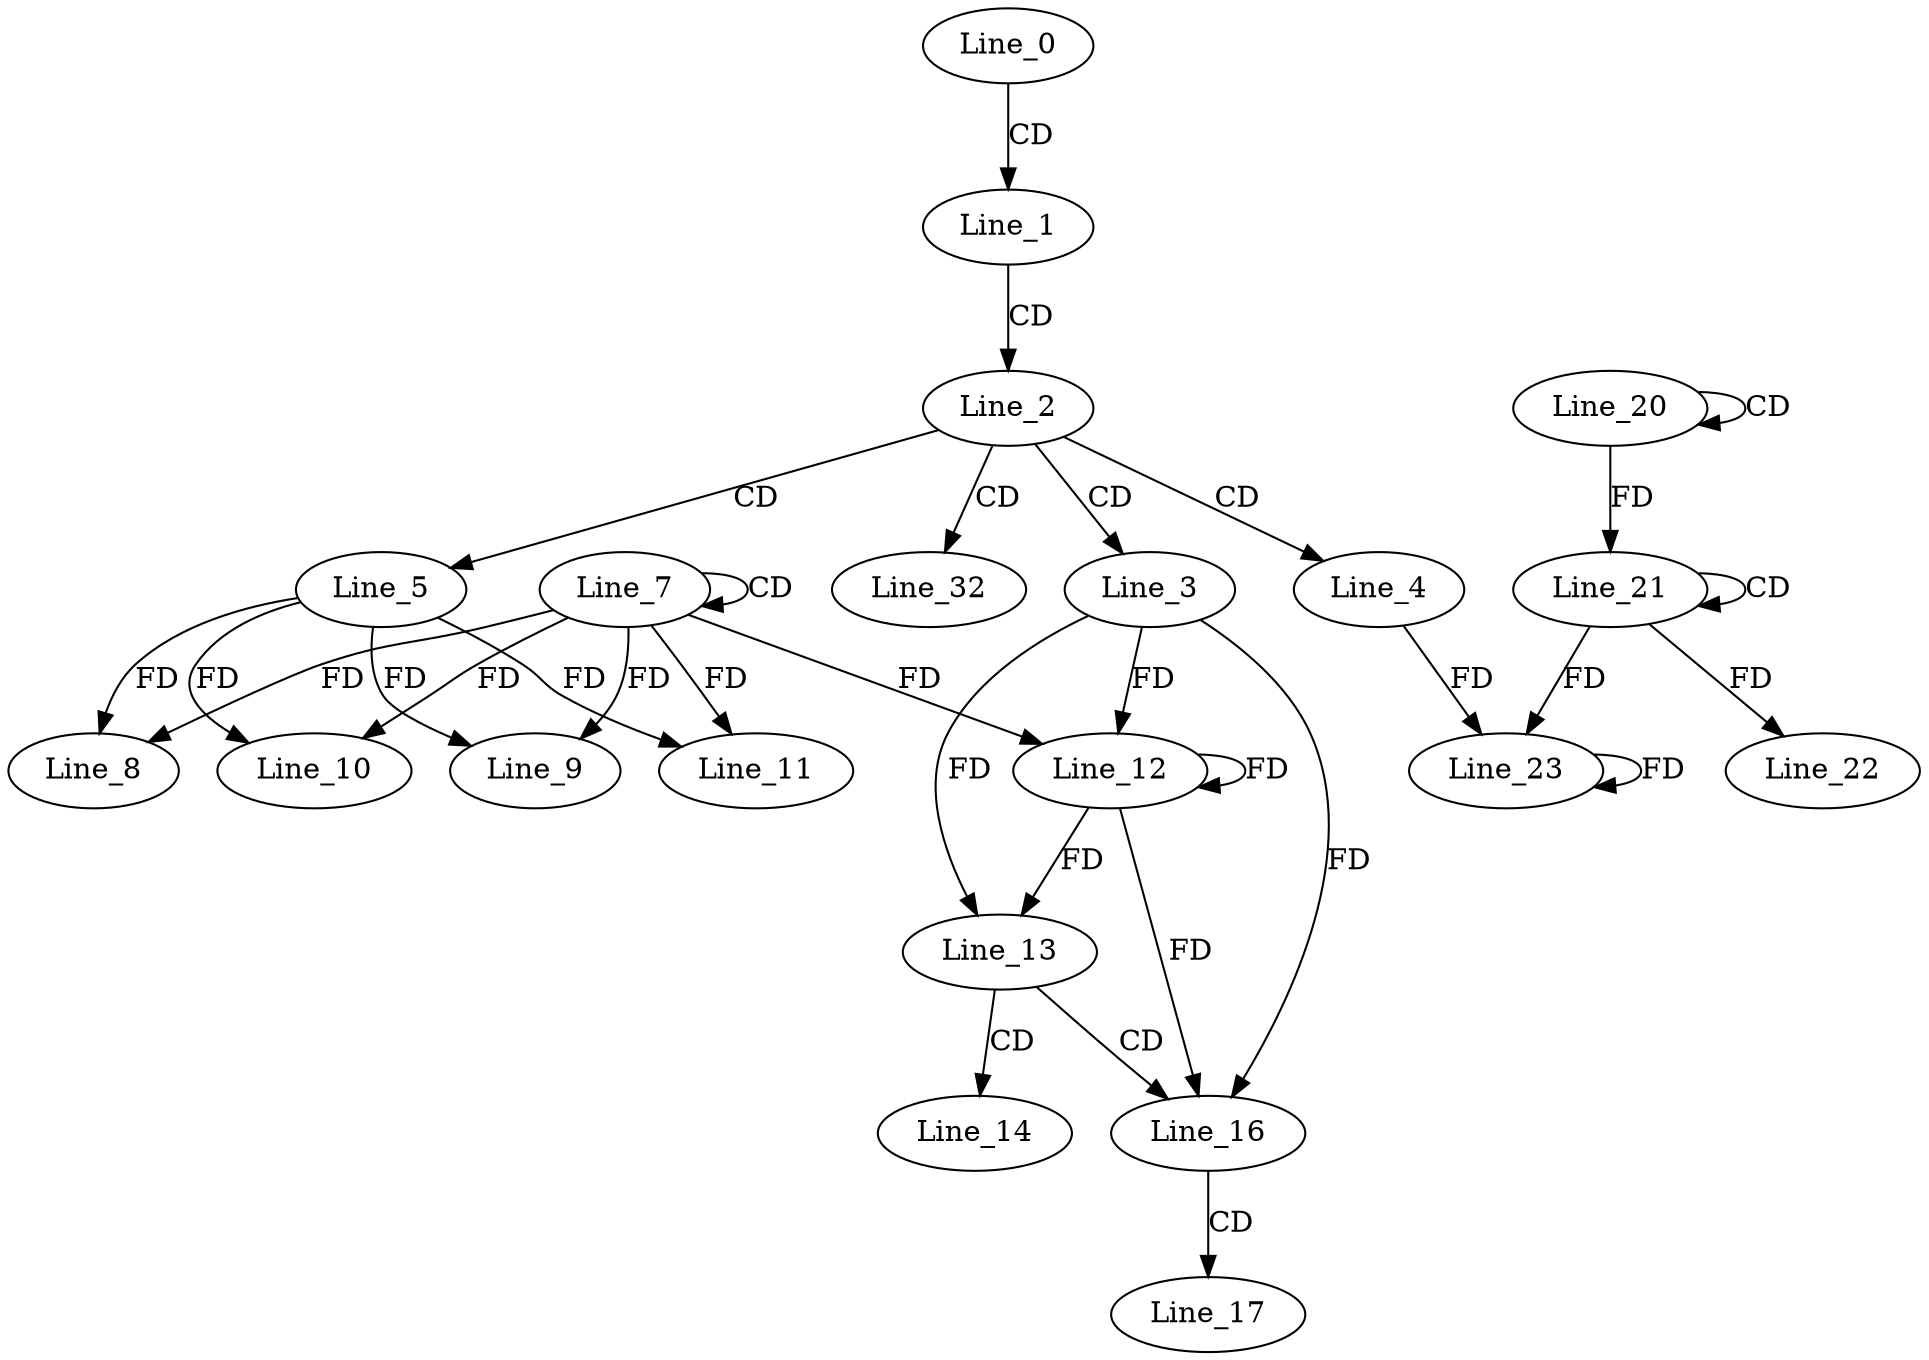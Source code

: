 digraph G {
  Line_0;
  Line_1;
  Line_2;
  Line_3;
  Line_4;
  Line_5;
  Line_7;
  Line_7;
  Line_8;
  Line_8;
  Line_9;
  Line_9;
  Line_10;
  Line_10;
  Line_11;
  Line_11;
  Line_12;
  Line_12;
  Line_13;
  Line_14;
  Line_16;
  Line_17;
  Line_20;
  Line_20;
  Line_21;
  Line_21;
  Line_22;
  Line_23;
  Line_23;
  Line_32;
  Line_0 -> Line_1 [ label="CD" ];
  Line_1 -> Line_2 [ label="CD" ];
  Line_2 -> Line_3 [ label="CD" ];
  Line_2 -> Line_4 [ label="CD" ];
  Line_2 -> Line_5 [ label="CD" ];
  Line_7 -> Line_7 [ label="CD" ];
  Line_7 -> Line_8 [ label="FD" ];
  Line_5 -> Line_8 [ label="FD" ];
  Line_7 -> Line_9 [ label="FD" ];
  Line_5 -> Line_9 [ label="FD" ];
  Line_7 -> Line_10 [ label="FD" ];
  Line_5 -> Line_10 [ label="FD" ];
  Line_7 -> Line_11 [ label="FD" ];
  Line_5 -> Line_11 [ label="FD" ];
  Line_3 -> Line_12 [ label="FD" ];
  Line_12 -> Line_12 [ label="FD" ];
  Line_7 -> Line_12 [ label="FD" ];
  Line_3 -> Line_13 [ label="FD" ];
  Line_12 -> Line_13 [ label="FD" ];
  Line_13 -> Line_14 [ label="CD" ];
  Line_13 -> Line_16 [ label="CD" ];
  Line_3 -> Line_16 [ label="FD" ];
  Line_12 -> Line_16 [ label="FD" ];
  Line_16 -> Line_17 [ label="CD" ];
  Line_20 -> Line_20 [ label="CD" ];
  Line_21 -> Line_21 [ label="CD" ];
  Line_20 -> Line_21 [ label="FD" ];
  Line_21 -> Line_22 [ label="FD" ];
  Line_4 -> Line_23 [ label="FD" ];
  Line_23 -> Line_23 [ label="FD" ];
  Line_21 -> Line_23 [ label="FD" ];
  Line_2 -> Line_32 [ label="CD" ];
}
